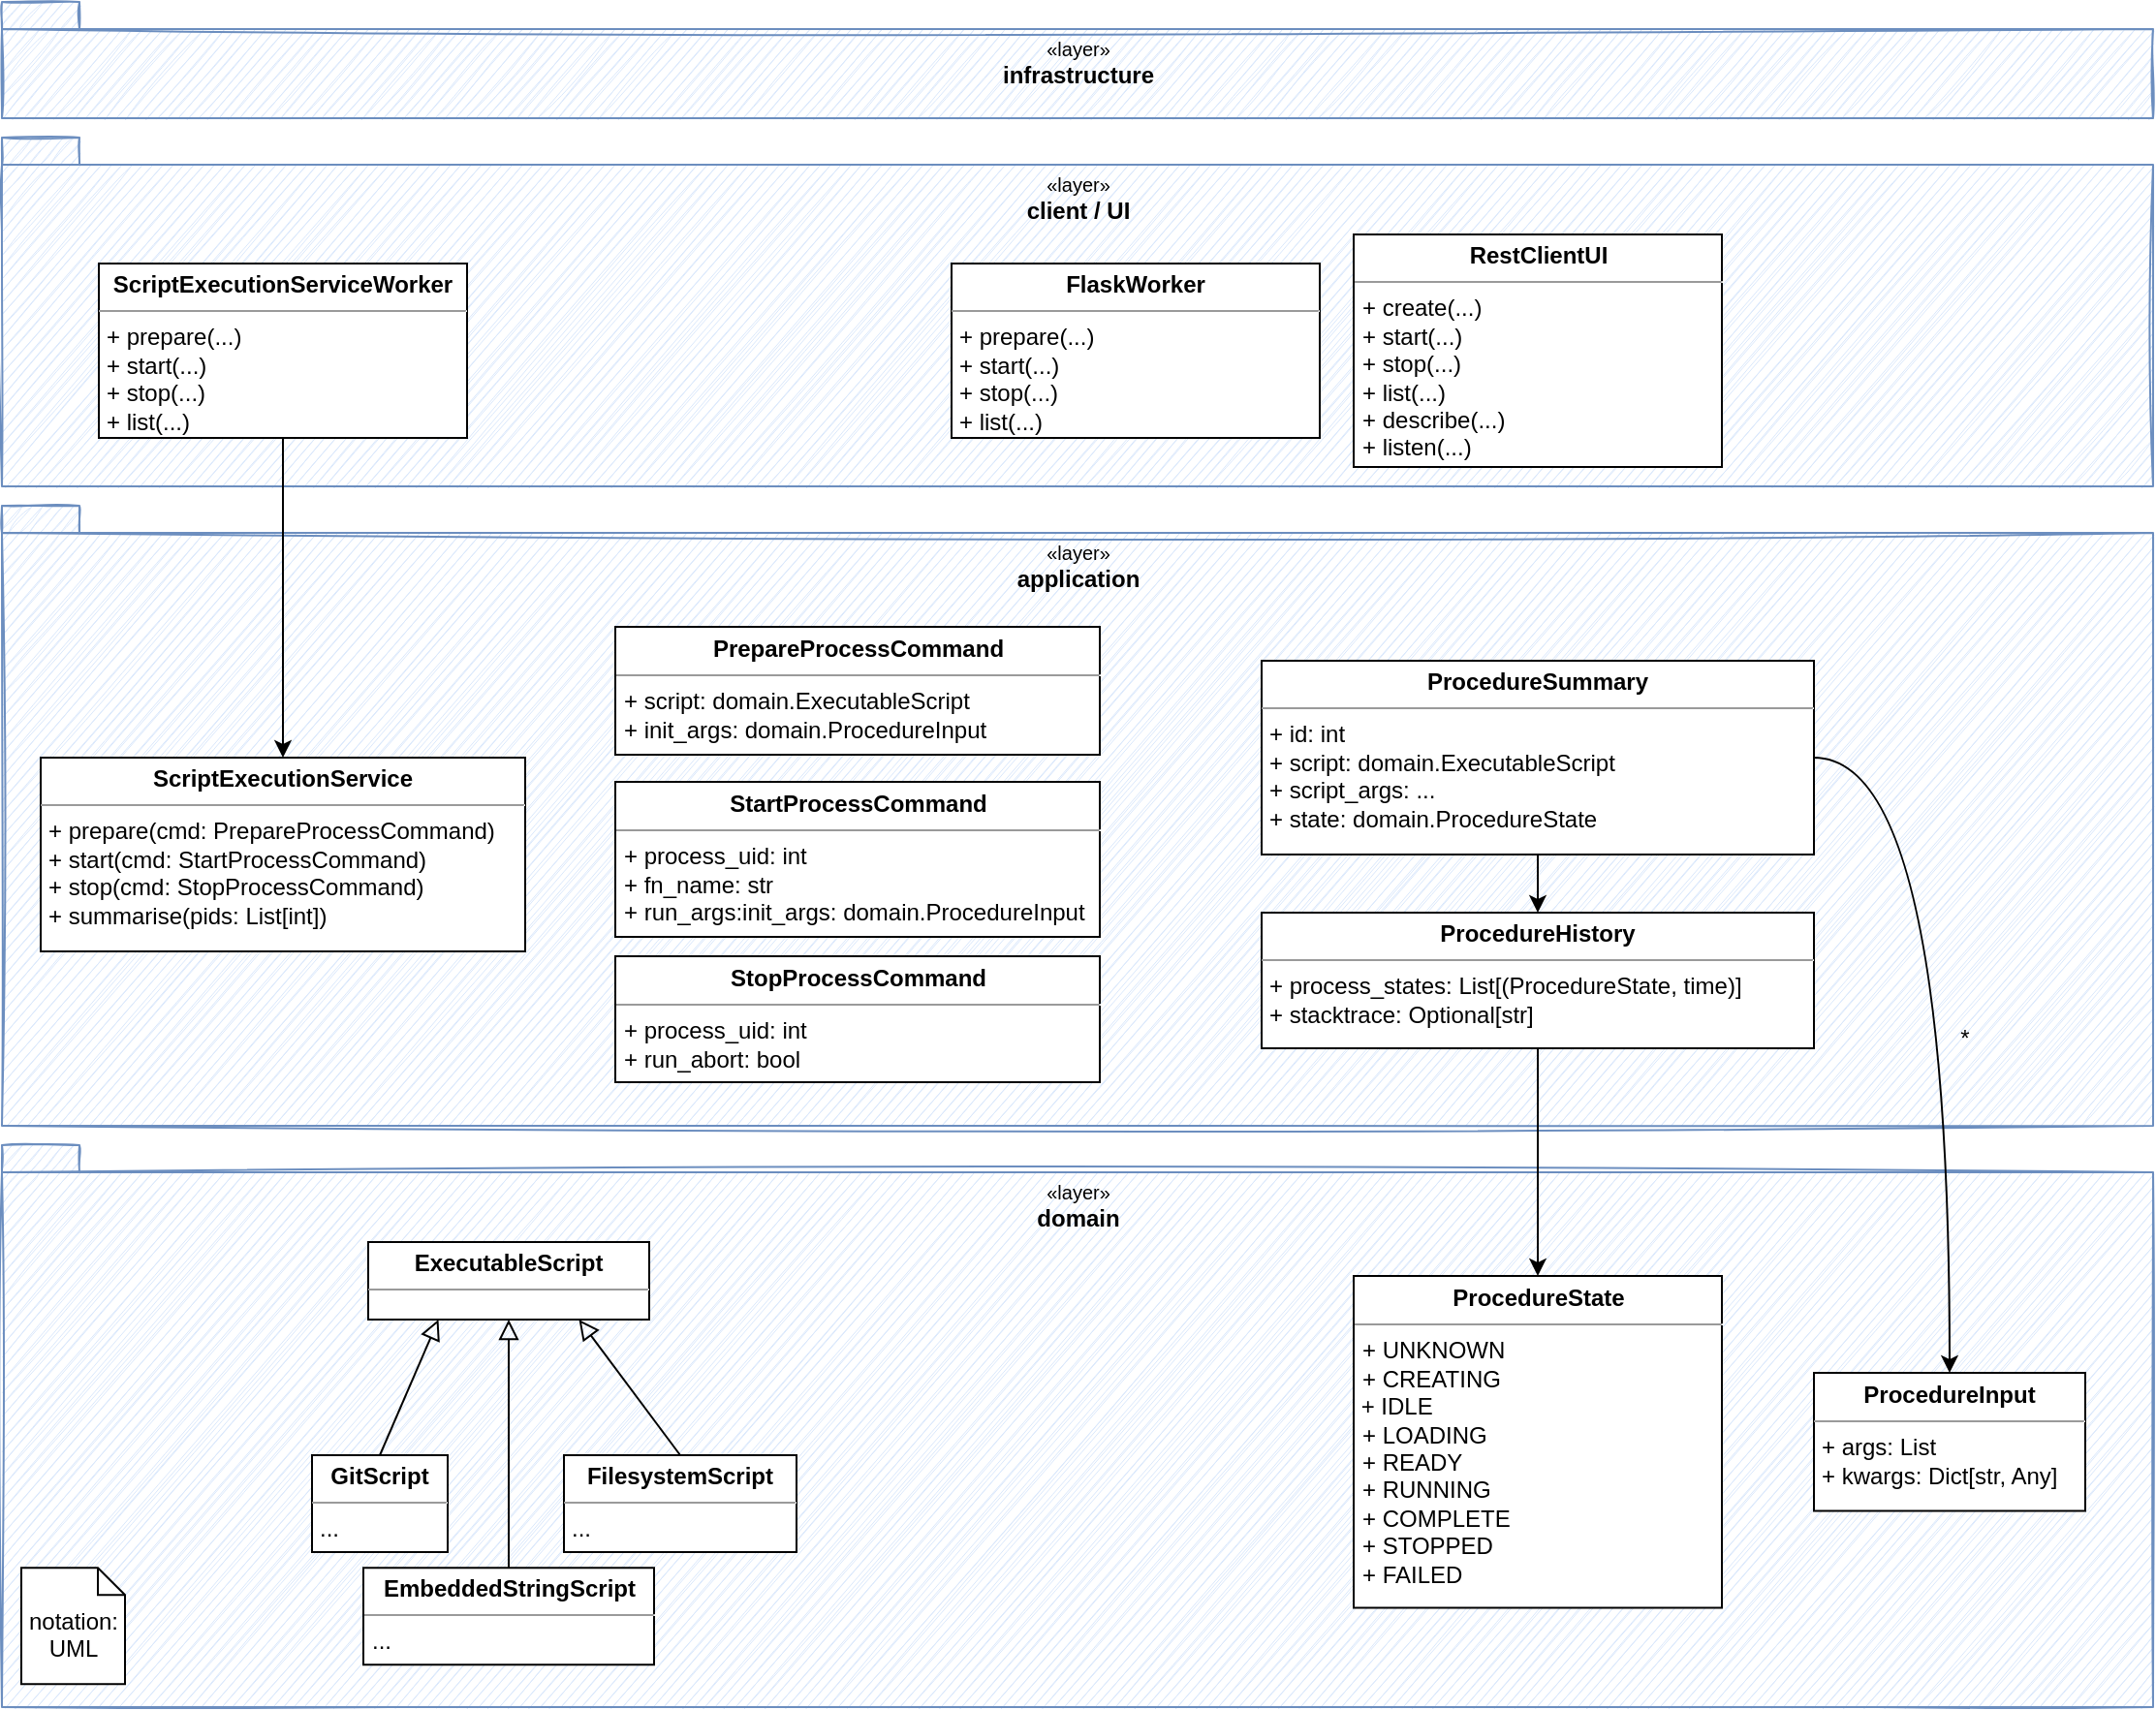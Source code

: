 <mxfile version="17.4.2" type="device"><diagram id="7P5iclk4ff7afeGdj-Gg" name="Page-1"><mxGraphModel dx="2458" dy="1793" grid="1" gridSize="10" guides="1" tooltips="1" connect="1" arrows="1" fold="1" page="1" pageScale="1" pageWidth="827" pageHeight="1169" math="0" shadow="0"><root><mxCell id="0"/><mxCell id="1" parent="0"/><mxCell id="HP_7qwPVPA7fbTSNPlcU-1" value="&lt;span style=&quot;font-weight: normal&quot;&gt;&lt;font style=&quot;font-size: 10px&quot;&gt;«layer»&lt;/font&gt;&lt;/span&gt;&lt;br&gt;client / UI" style="shape=folder;fontStyle=1;spacingTop=10;tabWidth=40;tabHeight=14;tabPosition=left;html=1;fillColor=#dae8fc;strokeColor=#6c8ebf;verticalAlign=top;sketch=1;" parent="1" vertex="1"><mxGeometry x="210" y="70" width="1110" height="180" as="geometry"/></mxCell><mxCell id="HP_7qwPVPA7fbTSNPlcU-3" value="&lt;span style=&quot;font-weight: normal&quot;&gt;&lt;font style=&quot;font-size: 10px&quot;&gt;«layer»&lt;/font&gt;&lt;/span&gt;&lt;br&gt;application" style="shape=folder;fontStyle=1;spacingTop=10;tabWidth=40;tabHeight=14;tabPosition=left;html=1;fillColor=#dae8fc;strokeColor=#6c8ebf;verticalAlign=top;sketch=1;" parent="1" vertex="1"><mxGeometry x="210" y="260" width="1110" height="320" as="geometry"/></mxCell><mxCell id="HP_7qwPVPA7fbTSNPlcU-5" value="&lt;p style=&quot;margin: 0px ; margin-top: 4px ; text-align: center&quot;&gt;&lt;b&gt;ScriptExecutionService&lt;/b&gt;&lt;/p&gt;&lt;hr size=&quot;1&quot;&gt;&lt;p style=&quot;margin: 0px ; margin-left: 4px&quot;&gt;&lt;/p&gt;&lt;p style=&quot;margin: 0px ; margin-left: 4px&quot;&gt;+ prepare(cmd: PrepareProcessCommand)&lt;/p&gt;&lt;p style=&quot;margin: 0px ; margin-left: 4px&quot;&gt;+ start(cmd: StartProcessCommand)&lt;/p&gt;&lt;p style=&quot;margin: 0px ; margin-left: 4px&quot;&gt;+ stop(cmd: StopProcessCommand)&lt;/p&gt;&lt;p style=&quot;margin: 0px ; margin-left: 4px&quot;&gt;+ summarise(pids: List[int])&lt;/p&gt;" style="verticalAlign=top;align=left;overflow=fill;fontSize=12;fontFamily=Helvetica;html=1;" parent="1" vertex="1"><mxGeometry x="230" y="390" width="250" height="100" as="geometry"/></mxCell><mxCell id="8j61iJI3g79sKY7rj_GZ-8" style="edgeStyle=none;rounded=0;orthogonalLoop=1;jettySize=auto;html=1;exitX=0.5;exitY=1;exitDx=0;exitDy=0;" parent="1" source="HP_7qwPVPA7fbTSNPlcU-7" target="HP_7qwPVPA7fbTSNPlcU-5" edge="1"><mxGeometry relative="1" as="geometry"/></mxCell><mxCell id="HP_7qwPVPA7fbTSNPlcU-7" value="&lt;p style=&quot;margin: 0px ; margin-top: 4px ; text-align: center&quot;&gt;&lt;b&gt;ScriptExecutionServiceWorker&lt;/b&gt;&lt;/p&gt;&lt;hr size=&quot;1&quot;&gt;&lt;p style=&quot;margin: 0px ; margin-left: 4px&quot;&gt;&lt;/p&gt;&lt;p style=&quot;margin: 0px ; margin-left: 4px&quot;&gt;+ prepare(...)&lt;/p&gt;&lt;p style=&quot;margin: 0px ; margin-left: 4px&quot;&gt;+ start(...)&lt;/p&gt;&lt;p style=&quot;margin: 0px ; margin-left: 4px&quot;&gt;+ stop(...)&lt;/p&gt;&lt;p style=&quot;margin: 0px ; margin-left: 4px&quot;&gt;+ list(...)&lt;/p&gt;" style="verticalAlign=top;align=left;overflow=fill;fontSize=12;fontFamily=Helvetica;html=1;" parent="1" vertex="1"><mxGeometry x="260" y="135" width="190" height="90" as="geometry"/></mxCell><mxCell id="HP_7qwPVPA7fbTSNPlcU-8" value="&lt;p style=&quot;margin: 0px ; margin-top: 4px ; text-align: center&quot;&gt;&lt;b&gt;FlaskWorker&lt;/b&gt;&lt;/p&gt;&lt;hr size=&quot;1&quot;&gt;&lt;p style=&quot;margin: 0px ; margin-left: 4px&quot;&gt;&lt;/p&gt;&lt;p style=&quot;margin: 0px ; margin-left: 4px&quot;&gt;+ prepare(...)&lt;/p&gt;&lt;p style=&quot;margin: 0px ; margin-left: 4px&quot;&gt;+ start(...)&lt;/p&gt;&lt;p style=&quot;margin: 0px ; margin-left: 4px&quot;&gt;+ stop(...)&lt;/p&gt;&lt;p style=&quot;margin: 0px ; margin-left: 4px&quot;&gt;+ list(...)&lt;/p&gt;" style="verticalAlign=top;align=left;overflow=fill;fontSize=12;fontFamily=Helvetica;html=1;" parent="1" vertex="1"><mxGeometry x="700" y="135" width="190" height="90" as="geometry"/></mxCell><mxCell id="HP_7qwPVPA7fbTSNPlcU-9" value="&lt;span style=&quot;font-weight: normal&quot;&gt;&lt;font style=&quot;font-size: 10px&quot;&gt;«layer»&lt;/font&gt;&lt;/span&gt;&lt;br&gt;domain" style="shape=folder;fontStyle=1;spacingTop=10;tabWidth=40;tabHeight=14;tabPosition=left;html=1;fillColor=#dae8fc;strokeColor=#6c8ebf;verticalAlign=top;sketch=1;" parent="1" vertex="1"><mxGeometry x="210" y="590" width="1110" height="290" as="geometry"/></mxCell><mxCell id="HP_7qwPVPA7fbTSNPlcU-12" value="&lt;p style=&quot;margin: 0px ; margin-top: 4px ; text-align: center&quot;&gt;&lt;b&gt;PrepareProcessCommand&lt;/b&gt;&lt;/p&gt;&lt;hr size=&quot;1&quot;&gt;&lt;p style=&quot;margin: 0px ; margin-left: 4px&quot;&gt;+ script: domain.ExecutableScript&lt;/p&gt;&lt;p style=&quot;margin: 0px ; margin-left: 4px&quot;&gt;+ init_args: domain.ProcedureInput&lt;br&gt;&lt;/p&gt;" style="verticalAlign=top;align=left;overflow=fill;fontSize=12;fontFamily=Helvetica;html=1;" parent="1" vertex="1"><mxGeometry x="526.5" y="322.5" width="250" height="66" as="geometry"/></mxCell><mxCell id="HP_7qwPVPA7fbTSNPlcU-13" value="&lt;p style=&quot;margin: 0px ; margin-top: 4px ; text-align: center&quot;&gt;&lt;b&gt;StartProcessCommand&lt;/b&gt;&lt;/p&gt;&lt;hr size=&quot;1&quot;&gt;&lt;p style=&quot;margin: 0px ; margin-left: 4px&quot;&gt;+ process_uid: int&lt;/p&gt;&lt;p style=&quot;margin: 0px ; margin-left: 4px&quot;&gt;+ fn_name: str&lt;/p&gt;&lt;p style=&quot;margin: 0px ; margin-left: 4px&quot;&gt;+ run_args:init_args: domain.ProcedureInput&lt;br&gt;&lt;/p&gt;" style="verticalAlign=top;align=left;overflow=fill;fontSize=12;fontFamily=Helvetica;html=1;" parent="1" vertex="1"><mxGeometry x="526.5" y="402.5" width="250" height="80" as="geometry"/></mxCell><mxCell id="HP_7qwPVPA7fbTSNPlcU-14" value="&lt;p style=&quot;margin: 0px ; margin-top: 4px ; text-align: center&quot;&gt;&lt;b&gt;StopProcessCommand&lt;/b&gt;&lt;/p&gt;&lt;hr size=&quot;1&quot;&gt;&lt;p style=&quot;margin: 0px ; margin-left: 4px&quot;&gt;+ process_uid: int&lt;/p&gt;&lt;p style=&quot;margin: 0px ; margin-left: 4px&quot;&gt;+ run_abort: bool&lt;/p&gt;" style="verticalAlign=top;align=left;overflow=fill;fontSize=12;fontFamily=Helvetica;html=1;" parent="1" vertex="1"><mxGeometry x="526.5" y="492.5" width="250" height="65" as="geometry"/></mxCell><mxCell id="HP_7qwPVPA7fbTSNPlcU-16" value="&lt;span style=&quot;font-weight: normal&quot;&gt;&lt;font style=&quot;font-size: 10px&quot;&gt;«layer»&lt;/font&gt;&lt;/span&gt;&lt;br&gt;infrastructure" style="shape=folder;fontStyle=1;spacingTop=10;tabWidth=40;tabHeight=14;tabPosition=left;html=1;fillColor=#dae8fc;strokeColor=#6c8ebf;verticalAlign=top;sketch=1;" parent="1" vertex="1"><mxGeometry x="210" width="1110" height="60" as="geometry"/></mxCell><mxCell id="HP_7qwPVPA7fbTSNPlcU-21" style="rounded=0;orthogonalLoop=1;jettySize=auto;html=1;exitX=0.5;exitY=1;exitDx=0;exitDy=0;fontSize=10;endArrow=none;endFill=0;startArrow=diamond;startFill=1;strokeWidth=1;endSize=8;startSize=8;entryX=0.5;entryY=0;entryDx=0;entryDy=0;" parent="1" edge="1"><mxGeometry relative="1" as="geometry"><mxPoint x="585" y="930" as="targetPoint"/></mxGeometry></mxCell><mxCell id="HP_7qwPVPA7fbTSNPlcU-25" style="edgeStyle=none;rounded=0;orthogonalLoop=1;jettySize=auto;html=1;exitX=0;exitY=0.5;exitDx=0;exitDy=0;entryX=1;entryY=0.5;entryDx=0;entryDy=0;fontSize=10;startArrow=none;startFill=0;endArrow=block;endFill=0;startSize=8;endSize=8;strokeWidth=1;" parent="1" edge="1"><mxGeometry relative="1" as="geometry"><mxPoint x="1025" y="975.005" as="sourcePoint"/></mxGeometry></mxCell><mxCell id="HP_7qwPVPA7fbTSNPlcU-32" style="edgeStyle=none;rounded=0;orthogonalLoop=1;jettySize=auto;html=1;exitX=0.5;exitY=1;exitDx=0;exitDy=0;fontSize=10;startArrow=diamond;startFill=1;endArrow=none;endFill=0;startSize=8;endSize=8;strokeWidth=1;" parent="1" edge="1"><mxGeometry relative="1" as="geometry"><mxPoint x="165" y="855.63" as="sourcePoint"/></mxGeometry></mxCell><mxCell id="HP_7qwPVPA7fbTSNPlcU-33" value="&lt;p style=&quot;margin: 0px ; margin-top: 4px ; text-align: center&quot;&gt;&lt;b&gt;ExecutableScript&lt;/b&gt;&lt;/p&gt;&lt;hr size=&quot;1&quot;&gt;&lt;p style=&quot;margin: 0px ; margin-left: 4px&quot;&gt;&lt;/p&gt;&lt;p style=&quot;margin: 0px ; margin-left: 4px&quot;&gt;&lt;br&gt;&lt;/p&gt;" style="verticalAlign=top;align=left;overflow=fill;fontSize=12;fontFamily=Helvetica;html=1;" parent="1" vertex="1"><mxGeometry x="399" y="640" width="145" height="40" as="geometry"/></mxCell><mxCell id="HP_7qwPVPA7fbTSNPlcU-35" style="edgeStyle=none;rounded=0;orthogonalLoop=1;jettySize=auto;html=1;exitX=0.5;exitY=0;exitDx=0;exitDy=0;entryX=0.25;entryY=1;entryDx=0;entryDy=0;fontSize=10;startArrow=none;startFill=0;endArrow=block;endFill=0;startSize=8;endSize=8;strokeWidth=1;" parent="1" source="HP_7qwPVPA7fbTSNPlcU-34" target="HP_7qwPVPA7fbTSNPlcU-33" edge="1"><mxGeometry relative="1" as="geometry"/></mxCell><mxCell id="HP_7qwPVPA7fbTSNPlcU-34" value="&lt;p style=&quot;margin: 0px ; margin-top: 4px ; text-align: center&quot;&gt;&lt;b&gt;GitScript&lt;/b&gt;&lt;/p&gt;&lt;hr size=&quot;1&quot;&gt;&lt;p style=&quot;margin: 0px ; margin-left: 4px&quot;&gt;&lt;/p&gt;&lt;p style=&quot;margin: 0px ; margin-left: 4px&quot;&gt;...&lt;/p&gt;" style="verticalAlign=top;align=left;overflow=fill;fontSize=12;fontFamily=Helvetica;html=1;" parent="1" vertex="1"><mxGeometry x="370" y="750" width="70" height="50" as="geometry"/></mxCell><mxCell id="HP_7qwPVPA7fbTSNPlcU-39" style="edgeStyle=none;rounded=0;orthogonalLoop=1;jettySize=auto;html=1;exitX=0.5;exitY=0;exitDx=0;exitDy=0;fontSize=10;startArrow=none;startFill=0;endArrow=block;endFill=0;startSize=8;endSize=8;strokeWidth=1;entryX=0.75;entryY=1;entryDx=0;entryDy=0;" parent="1" source="HP_7qwPVPA7fbTSNPlcU-38" target="HP_7qwPVPA7fbTSNPlcU-33" edge="1"><mxGeometry relative="1" as="geometry"/></mxCell><mxCell id="HP_7qwPVPA7fbTSNPlcU-38" value="&lt;p style=&quot;margin: 0px ; margin-top: 4px ; text-align: center&quot;&gt;&lt;b&gt;FilesystemScript&lt;/b&gt;&lt;/p&gt;&lt;hr size=&quot;1&quot;&gt;&lt;p style=&quot;margin: 0px ; margin-left: 4px&quot;&gt;&lt;/p&gt;&lt;p style=&quot;margin: 0px ; margin-left: 4px&quot;&gt;...&lt;/p&gt;" style="verticalAlign=top;align=left;overflow=fill;fontSize=12;fontFamily=Helvetica;html=1;" parent="1" vertex="1"><mxGeometry x="500" y="750" width="120" height="50" as="geometry"/></mxCell><mxCell id="HP_7qwPVPA7fbTSNPlcU-41" style="edgeStyle=none;rounded=0;orthogonalLoop=1;jettySize=auto;html=1;exitX=0.5;exitY=0;exitDx=0;exitDy=0;fontSize=10;startArrow=none;startFill=0;endArrow=block;endFill=0;startSize=8;endSize=8;strokeWidth=1;entryX=0.5;entryY=1;entryDx=0;entryDy=0;" parent="1" source="HP_7qwPVPA7fbTSNPlcU-40" target="HP_7qwPVPA7fbTSNPlcU-33" edge="1"><mxGeometry relative="1" as="geometry"><mxPoint x="1294" y="891.25" as="targetPoint"/></mxGeometry></mxCell><mxCell id="HP_7qwPVPA7fbTSNPlcU-40" value="&lt;p style=&quot;margin: 0px ; margin-top: 4px ; text-align: center&quot;&gt;&lt;b&gt;EmbeddedStringScript&lt;/b&gt;&lt;/p&gt;&lt;hr size=&quot;1&quot;&gt;&lt;p style=&quot;margin: 0px ; margin-left: 4px&quot;&gt;&lt;/p&gt;&lt;p style=&quot;margin: 0px ; margin-left: 4px&quot;&gt;...&lt;/p&gt;" style="verticalAlign=top;align=left;overflow=fill;fontSize=12;fontFamily=Helvetica;html=1;" parent="1" vertex="1"><mxGeometry x="396.5" y="808.13" width="150" height="50" as="geometry"/></mxCell><mxCell id="8j61iJI3g79sKY7rj_GZ-2" value="&lt;p style=&quot;margin: 0px ; margin-top: 4px ; text-align: center&quot;&gt;&lt;b&gt;ProcedureInput&lt;/b&gt;&lt;/p&gt;&lt;hr size=&quot;1&quot;&gt;&lt;p style=&quot;margin: 0px ; margin-left: 4px&quot;&gt;+ args: List&lt;/p&gt;&lt;p style=&quot;margin: 0px ; margin-left: 4px&quot;&gt;+ kwargs: Dict[str, Any]&lt;/p&gt;" style="verticalAlign=top;align=left;overflow=fill;fontSize=12;fontFamily=Helvetica;html=1;" parent="1" vertex="1"><mxGeometry x="1145" y="707.5" width="140" height="71.25" as="geometry"/></mxCell><mxCell id="8j61iJI3g79sKY7rj_GZ-5" style="edgeStyle=none;rounded=0;orthogonalLoop=1;jettySize=auto;html=1;exitX=0.5;exitY=1;exitDx=0;exitDy=0;entryX=0.5;entryY=0;entryDx=0;entryDy=0;" parent="1" source="8j61iJI3g79sKY7rj_GZ-3" target="8j61iJI3g79sKY7rj_GZ-4" edge="1"><mxGeometry relative="1" as="geometry"/></mxCell><mxCell id="8j61iJI3g79sKY7rj_GZ-3" value="&lt;p style=&quot;margin: 0px ; margin-top: 4px ; text-align: center&quot;&gt;&lt;b&gt;ProcedureHistory&lt;/b&gt;&lt;/p&gt;&lt;hr size=&quot;1&quot;&gt;&lt;p style=&quot;margin: 0px ; margin-left: 4px&quot;&gt;&lt;/p&gt;&lt;p style=&quot;margin: 0px ; margin-left: 4px&quot;&gt;+ process_states: List[(ProcedureState, time)]&lt;/p&gt;&lt;p style=&quot;margin: 0px ; margin-left: 4px&quot;&gt;+ stacktrace: Optional[str]&lt;/p&gt;" style="verticalAlign=top;align=left;overflow=fill;fontSize=12;fontFamily=Helvetica;html=1;" parent="1" vertex="1"><mxGeometry x="860" y="470" width="285" height="70" as="geometry"/></mxCell><mxCell id="8j61iJI3g79sKY7rj_GZ-4" value="&lt;p style=&quot;margin: 0px ; margin-top: 4px ; text-align: center&quot;&gt;&lt;b&gt;ProcedureState&lt;/b&gt;&lt;/p&gt;&lt;hr size=&quot;1&quot;&gt;&lt;p style=&quot;margin: 0px ; margin-left: 4px&quot;&gt;&lt;/p&gt;&lt;p style=&quot;margin: 0px ; margin-left: 4px&quot;&gt;+ UNKNOWN&lt;/p&gt;&lt;p style=&quot;margin: 0px ; margin-left: 4px&quot;&gt;+ CREATING&lt;/p&gt;&amp;nbsp;+ IDLE&lt;p style=&quot;margin: 0px ; margin-left: 4px&quot;&gt;+ LOADING&lt;/p&gt;&lt;p style=&quot;margin: 0px ; margin-left: 4px&quot;&gt;+ READY&lt;/p&gt;&lt;p style=&quot;margin: 0px ; margin-left: 4px&quot;&gt;+ RUNNING&lt;/p&gt;&lt;p style=&quot;margin: 0px ; margin-left: 4px&quot;&gt;+ COMPLETE&lt;/p&gt;&lt;p style=&quot;margin: 0px ; margin-left: 4px&quot;&gt;+ STOPPED&lt;/p&gt;&lt;p style=&quot;margin: 0px ; margin-left: 4px&quot;&gt;+ FAILED&lt;/p&gt;" style="verticalAlign=top;align=left;overflow=fill;fontSize=12;fontFamily=Helvetica;html=1;" parent="1" vertex="1"><mxGeometry x="907.5" y="657.5" width="190" height="171.25" as="geometry"/></mxCell><mxCell id="8j61iJI3g79sKY7rj_GZ-6" value="*" style="text;html=1;strokeColor=none;fillColor=none;align=center;verticalAlign=middle;whiteSpace=wrap;rounded=0;" parent="1" vertex="1"><mxGeometry x="1192.5" y="520" width="60" height="30" as="geometry"/></mxCell><mxCell id="8j61iJI3g79sKY7rj_GZ-9" style="edgeStyle=none;rounded=0;orthogonalLoop=1;jettySize=auto;html=1;exitX=0.5;exitY=1;exitDx=0;exitDy=0;entryX=0.5;entryY=0;entryDx=0;entryDy=0;" parent="1" source="8j61iJI3g79sKY7rj_GZ-7" target="8j61iJI3g79sKY7rj_GZ-3" edge="1"><mxGeometry relative="1" as="geometry"/></mxCell><mxCell id="8j61iJI3g79sKY7rj_GZ-10" style="edgeStyle=orthogonalEdgeStyle;rounded=0;orthogonalLoop=1;jettySize=auto;html=1;exitX=1;exitY=0.5;exitDx=0;exitDy=0;entryX=0.5;entryY=0;entryDx=0;entryDy=0;curved=1;" parent="1" source="8j61iJI3g79sKY7rj_GZ-7" target="8j61iJI3g79sKY7rj_GZ-2" edge="1"><mxGeometry relative="1" as="geometry"/></mxCell><mxCell id="8j61iJI3g79sKY7rj_GZ-7" value="&lt;p style=&quot;margin: 0px ; margin-top: 4px ; text-align: center&quot;&gt;&lt;b&gt;ProcedureSummary&lt;/b&gt;&lt;/p&gt;&lt;hr size=&quot;1&quot;&gt;&lt;p style=&quot;margin: 0px ; margin-left: 4px&quot;&gt;&lt;/p&gt;&lt;p style=&quot;margin: 0px ; margin-left: 4px&quot;&gt;+ id: int&lt;/p&gt;&lt;p style=&quot;margin: 0px ; margin-left: 4px&quot;&gt;&lt;span&gt;+ script: domain.ExecutableScript&lt;/span&gt;&lt;br&gt;&lt;/p&gt;&lt;p style=&quot;margin: 0px ; margin-left: 4px&quot;&gt;+&lt;span&gt;&amp;nbsp;script_args: ...&lt;/span&gt;&lt;/p&gt;&lt;p style=&quot;margin: 0px ; margin-left: 4px&quot;&gt;+ state: domain.ProcedureState&lt;/p&gt;" style="verticalAlign=top;align=left;overflow=fill;fontSize=12;fontFamily=Helvetica;html=1;" parent="1" vertex="1"><mxGeometry x="860" y="340" width="285" height="100" as="geometry"/></mxCell><mxCell id="8j61iJI3g79sKY7rj_GZ-12" value="&lt;p style=&quot;margin: 0px ; margin-top: 4px ; text-align: center&quot;&gt;&lt;b&gt;RestClientUI&lt;/b&gt;&lt;/p&gt;&lt;hr size=&quot;1&quot;&gt;&lt;p style=&quot;margin: 0px ; margin-left: 4px&quot;&gt;&lt;/p&gt;&lt;p style=&quot;margin: 0px ; margin-left: 4px&quot;&gt;+ create(...)&lt;/p&gt;&lt;p style=&quot;margin: 0px ; margin-left: 4px&quot;&gt;+ start(...)&lt;/p&gt;&lt;p style=&quot;margin: 0px ; margin-left: 4px&quot;&gt;+ stop(...)&lt;/p&gt;&lt;p style=&quot;margin: 0px ; margin-left: 4px&quot;&gt;+ list(...)&lt;/p&gt;&lt;p style=&quot;margin: 0px ; margin-left: 4px&quot;&gt;+ describe(...)&lt;/p&gt;&lt;p style=&quot;margin: 0px ; margin-left: 4px&quot;&gt;+ listen(...)&lt;/p&gt;&lt;p style=&quot;margin: 0px ; margin-left: 4px&quot;&gt;&lt;br&gt;&lt;/p&gt;" style="verticalAlign=top;align=left;overflow=fill;fontSize=12;fontFamily=Helvetica;html=1;" parent="1" vertex="1"><mxGeometry x="907.5" y="120" width="190" height="120" as="geometry"/></mxCell><mxCell id="qu8RYEiTJpL8XNdck1JV-1" value="notation: UML" style="shape=note2;boundedLbl=1;whiteSpace=wrap;html=1;size=14;verticalAlign=top;align=center;" parent="1" vertex="1"><mxGeometry x="220" y="808.13" width="53.5" height="60" as="geometry"/></mxCell></root></mxGraphModel></diagram></mxfile>
